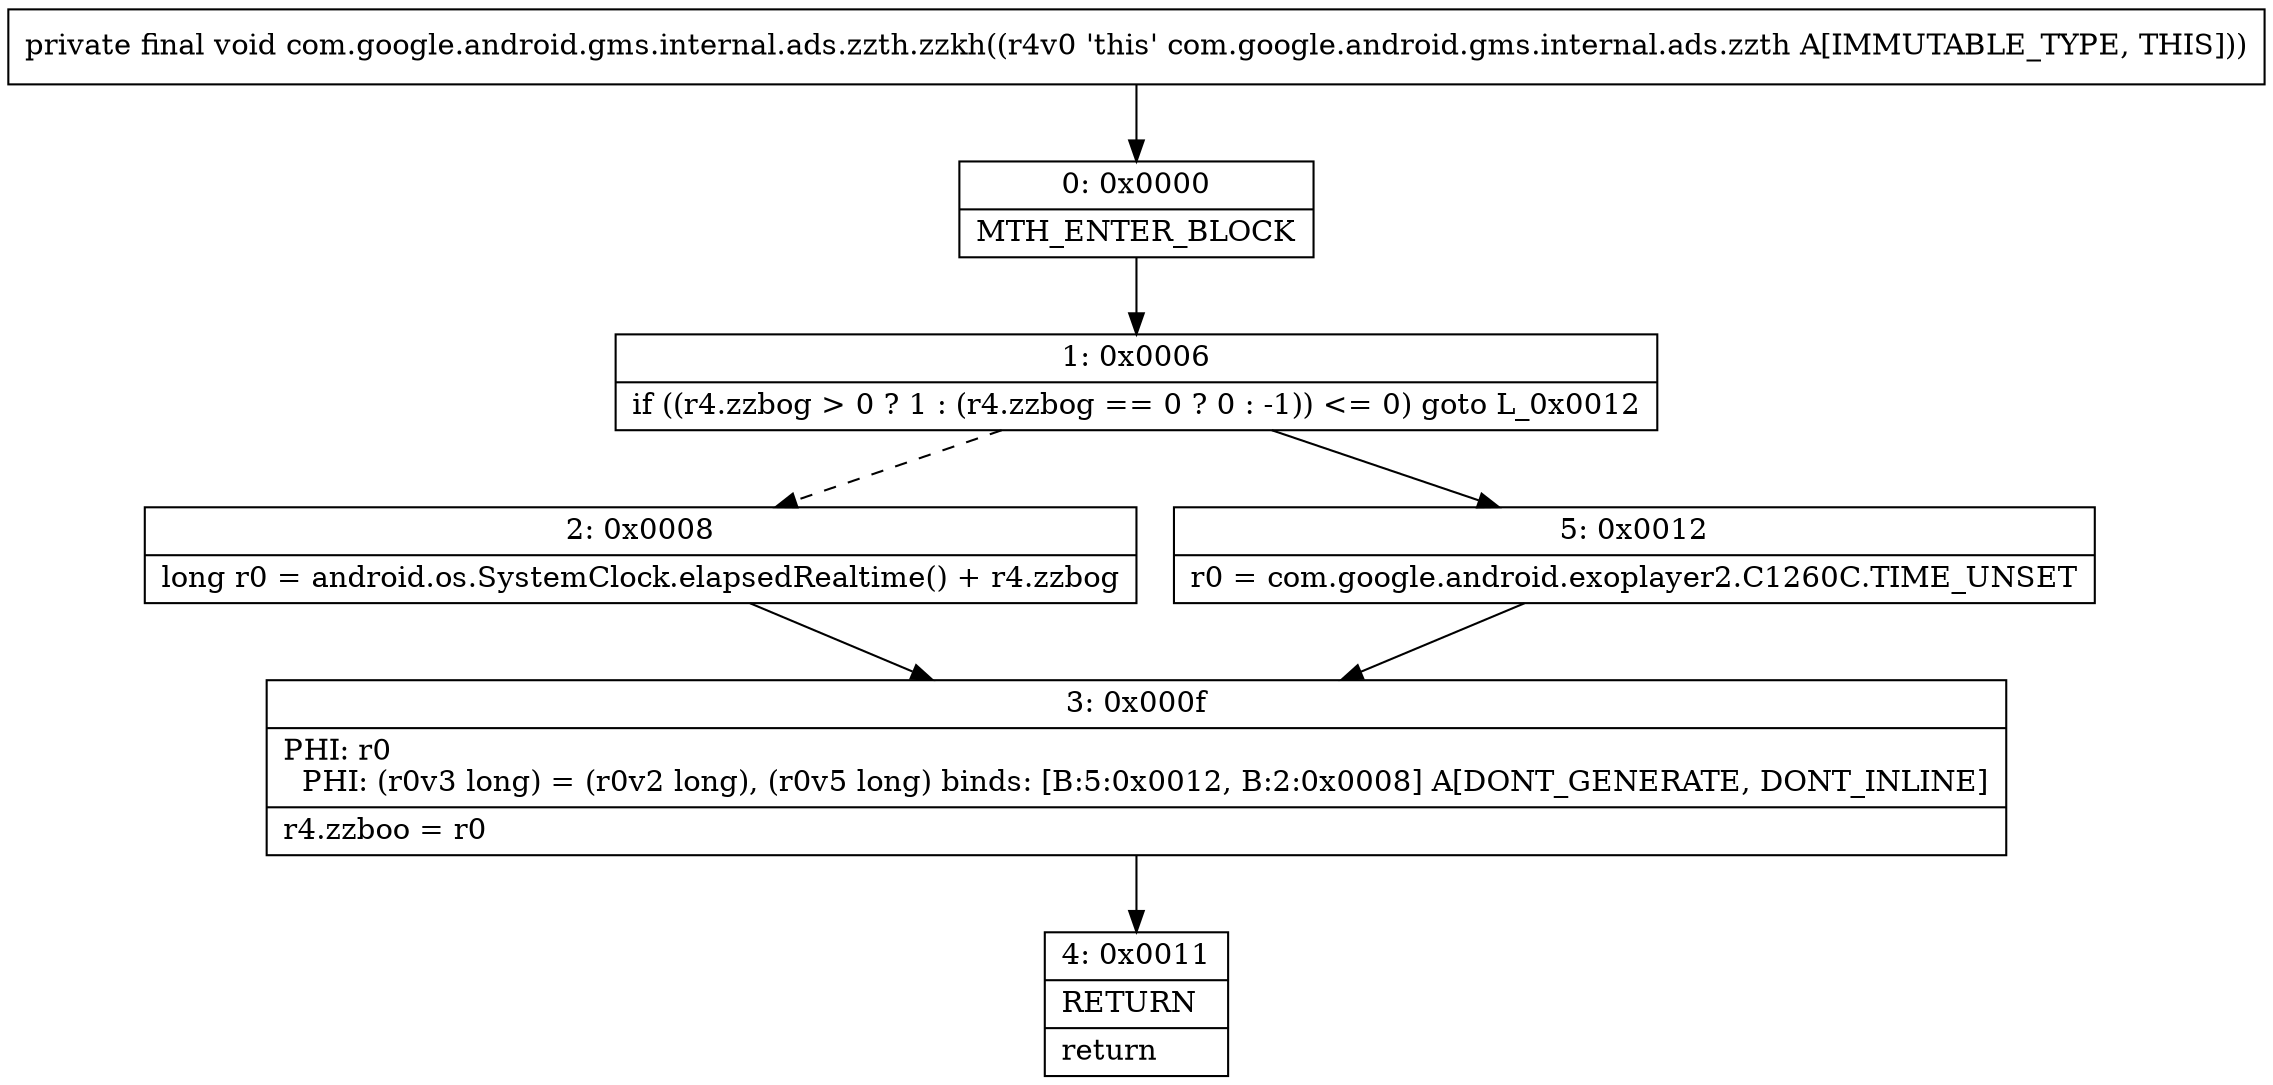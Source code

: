 digraph "CFG forcom.google.android.gms.internal.ads.zzth.zzkh()V" {
Node_0 [shape=record,label="{0\:\ 0x0000|MTH_ENTER_BLOCK\l}"];
Node_1 [shape=record,label="{1\:\ 0x0006|if ((r4.zzbog \> 0 ? 1 : (r4.zzbog == 0 ? 0 : \-1)) \<= 0) goto L_0x0012\l}"];
Node_2 [shape=record,label="{2\:\ 0x0008|long r0 = android.os.SystemClock.elapsedRealtime() + r4.zzbog\l}"];
Node_3 [shape=record,label="{3\:\ 0x000f|PHI: r0 \l  PHI: (r0v3 long) = (r0v2 long), (r0v5 long) binds: [B:5:0x0012, B:2:0x0008] A[DONT_GENERATE, DONT_INLINE]\l|r4.zzboo = r0\l}"];
Node_4 [shape=record,label="{4\:\ 0x0011|RETURN\l|return\l}"];
Node_5 [shape=record,label="{5\:\ 0x0012|r0 = com.google.android.exoplayer2.C1260C.TIME_UNSET\l}"];
MethodNode[shape=record,label="{private final void com.google.android.gms.internal.ads.zzth.zzkh((r4v0 'this' com.google.android.gms.internal.ads.zzth A[IMMUTABLE_TYPE, THIS])) }"];
MethodNode -> Node_0;
Node_0 -> Node_1;
Node_1 -> Node_2[style=dashed];
Node_1 -> Node_5;
Node_2 -> Node_3;
Node_3 -> Node_4;
Node_5 -> Node_3;
}


